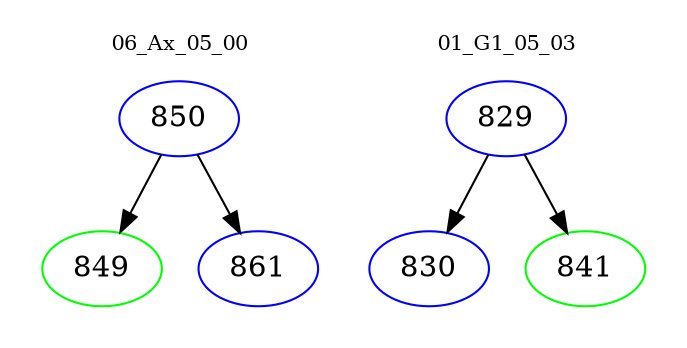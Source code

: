digraph{
subgraph cluster_0 {
color = white
label = "06_Ax_05_00";
fontsize=10;
T0_850 [label="850", color="blue"]
T0_850 -> T0_849 [color="black"]
T0_849 [label="849", color="green"]
T0_850 -> T0_861 [color="black"]
T0_861 [label="861", color="blue"]
}
subgraph cluster_1 {
color = white
label = "01_G1_05_03";
fontsize=10;
T1_829 [label="829", color="blue"]
T1_829 -> T1_830 [color="black"]
T1_830 [label="830", color="blue"]
T1_829 -> T1_841 [color="black"]
T1_841 [label="841", color="green"]
}
}

